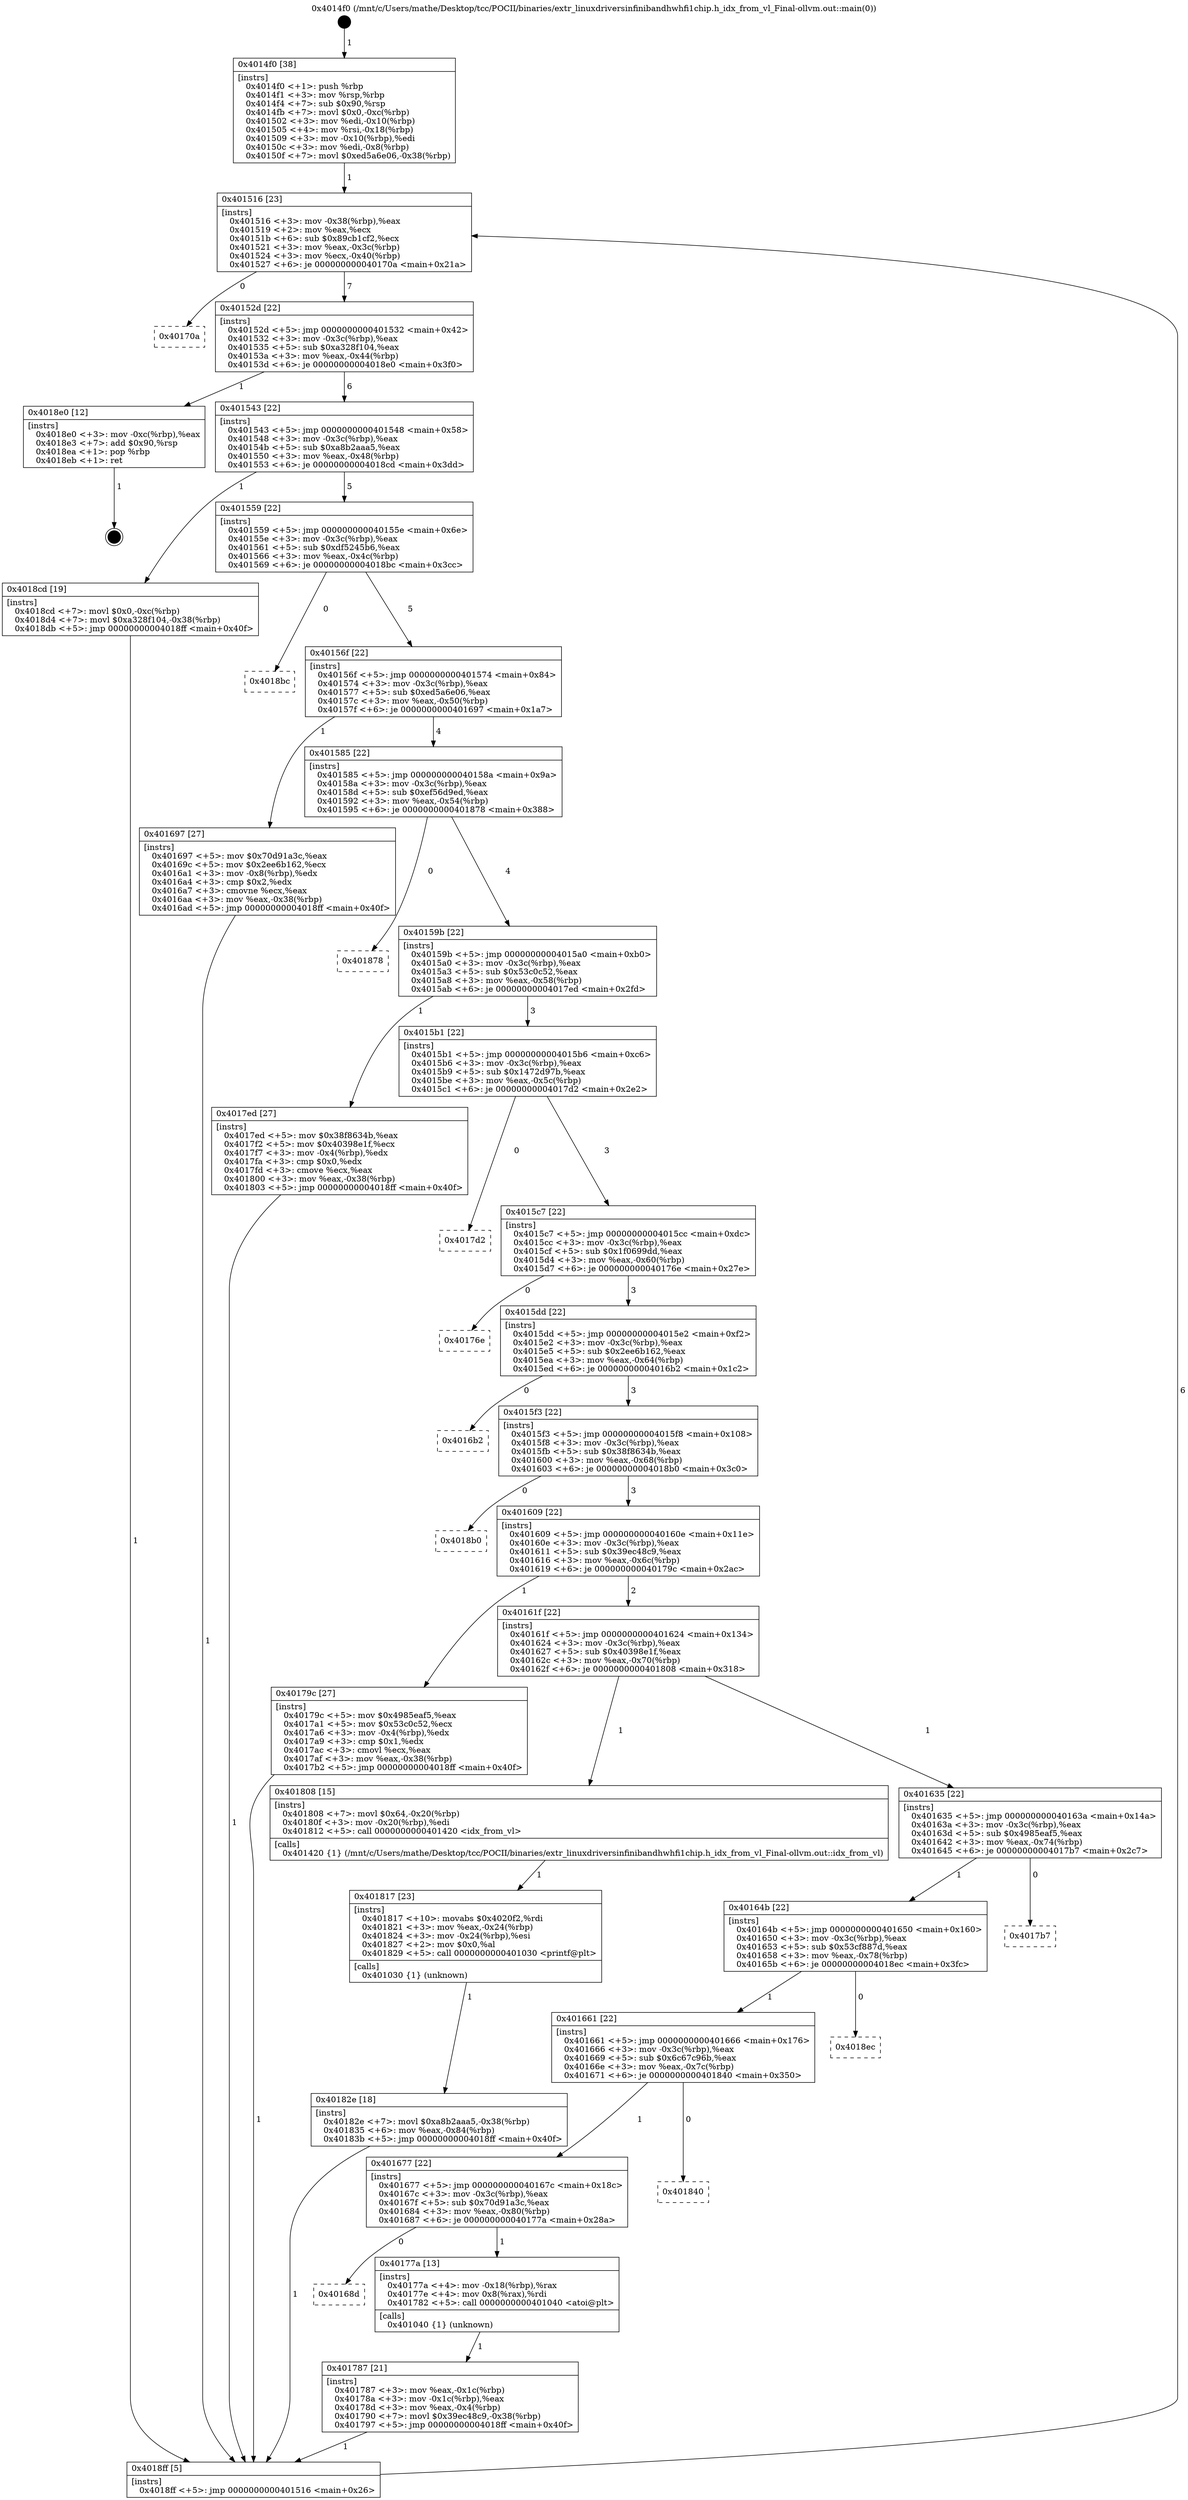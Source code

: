 digraph "0x4014f0" {
  label = "0x4014f0 (/mnt/c/Users/mathe/Desktop/tcc/POCII/binaries/extr_linuxdriversinfinibandhwhfi1chip.h_idx_from_vl_Final-ollvm.out::main(0))"
  labelloc = "t"
  node[shape=record]

  Entry [label="",width=0.3,height=0.3,shape=circle,fillcolor=black,style=filled]
  "0x401516" [label="{
     0x401516 [23]\l
     | [instrs]\l
     &nbsp;&nbsp;0x401516 \<+3\>: mov -0x38(%rbp),%eax\l
     &nbsp;&nbsp;0x401519 \<+2\>: mov %eax,%ecx\l
     &nbsp;&nbsp;0x40151b \<+6\>: sub $0x89cb1cf2,%ecx\l
     &nbsp;&nbsp;0x401521 \<+3\>: mov %eax,-0x3c(%rbp)\l
     &nbsp;&nbsp;0x401524 \<+3\>: mov %ecx,-0x40(%rbp)\l
     &nbsp;&nbsp;0x401527 \<+6\>: je 000000000040170a \<main+0x21a\>\l
  }"]
  "0x40170a" [label="{
     0x40170a\l
  }", style=dashed]
  "0x40152d" [label="{
     0x40152d [22]\l
     | [instrs]\l
     &nbsp;&nbsp;0x40152d \<+5\>: jmp 0000000000401532 \<main+0x42\>\l
     &nbsp;&nbsp;0x401532 \<+3\>: mov -0x3c(%rbp),%eax\l
     &nbsp;&nbsp;0x401535 \<+5\>: sub $0xa328f104,%eax\l
     &nbsp;&nbsp;0x40153a \<+3\>: mov %eax,-0x44(%rbp)\l
     &nbsp;&nbsp;0x40153d \<+6\>: je 00000000004018e0 \<main+0x3f0\>\l
  }"]
  Exit [label="",width=0.3,height=0.3,shape=circle,fillcolor=black,style=filled,peripheries=2]
  "0x4018e0" [label="{
     0x4018e0 [12]\l
     | [instrs]\l
     &nbsp;&nbsp;0x4018e0 \<+3\>: mov -0xc(%rbp),%eax\l
     &nbsp;&nbsp;0x4018e3 \<+7\>: add $0x90,%rsp\l
     &nbsp;&nbsp;0x4018ea \<+1\>: pop %rbp\l
     &nbsp;&nbsp;0x4018eb \<+1\>: ret\l
  }"]
  "0x401543" [label="{
     0x401543 [22]\l
     | [instrs]\l
     &nbsp;&nbsp;0x401543 \<+5\>: jmp 0000000000401548 \<main+0x58\>\l
     &nbsp;&nbsp;0x401548 \<+3\>: mov -0x3c(%rbp),%eax\l
     &nbsp;&nbsp;0x40154b \<+5\>: sub $0xa8b2aaa5,%eax\l
     &nbsp;&nbsp;0x401550 \<+3\>: mov %eax,-0x48(%rbp)\l
     &nbsp;&nbsp;0x401553 \<+6\>: je 00000000004018cd \<main+0x3dd\>\l
  }"]
  "0x40182e" [label="{
     0x40182e [18]\l
     | [instrs]\l
     &nbsp;&nbsp;0x40182e \<+7\>: movl $0xa8b2aaa5,-0x38(%rbp)\l
     &nbsp;&nbsp;0x401835 \<+6\>: mov %eax,-0x84(%rbp)\l
     &nbsp;&nbsp;0x40183b \<+5\>: jmp 00000000004018ff \<main+0x40f\>\l
  }"]
  "0x4018cd" [label="{
     0x4018cd [19]\l
     | [instrs]\l
     &nbsp;&nbsp;0x4018cd \<+7\>: movl $0x0,-0xc(%rbp)\l
     &nbsp;&nbsp;0x4018d4 \<+7\>: movl $0xa328f104,-0x38(%rbp)\l
     &nbsp;&nbsp;0x4018db \<+5\>: jmp 00000000004018ff \<main+0x40f\>\l
  }"]
  "0x401559" [label="{
     0x401559 [22]\l
     | [instrs]\l
     &nbsp;&nbsp;0x401559 \<+5\>: jmp 000000000040155e \<main+0x6e\>\l
     &nbsp;&nbsp;0x40155e \<+3\>: mov -0x3c(%rbp),%eax\l
     &nbsp;&nbsp;0x401561 \<+5\>: sub $0xdf5245b6,%eax\l
     &nbsp;&nbsp;0x401566 \<+3\>: mov %eax,-0x4c(%rbp)\l
     &nbsp;&nbsp;0x401569 \<+6\>: je 00000000004018bc \<main+0x3cc\>\l
  }"]
  "0x401817" [label="{
     0x401817 [23]\l
     | [instrs]\l
     &nbsp;&nbsp;0x401817 \<+10\>: movabs $0x4020f2,%rdi\l
     &nbsp;&nbsp;0x401821 \<+3\>: mov %eax,-0x24(%rbp)\l
     &nbsp;&nbsp;0x401824 \<+3\>: mov -0x24(%rbp),%esi\l
     &nbsp;&nbsp;0x401827 \<+2\>: mov $0x0,%al\l
     &nbsp;&nbsp;0x401829 \<+5\>: call 0000000000401030 \<printf@plt\>\l
     | [calls]\l
     &nbsp;&nbsp;0x401030 \{1\} (unknown)\l
  }"]
  "0x4018bc" [label="{
     0x4018bc\l
  }", style=dashed]
  "0x40156f" [label="{
     0x40156f [22]\l
     | [instrs]\l
     &nbsp;&nbsp;0x40156f \<+5\>: jmp 0000000000401574 \<main+0x84\>\l
     &nbsp;&nbsp;0x401574 \<+3\>: mov -0x3c(%rbp),%eax\l
     &nbsp;&nbsp;0x401577 \<+5\>: sub $0xed5a6e06,%eax\l
     &nbsp;&nbsp;0x40157c \<+3\>: mov %eax,-0x50(%rbp)\l
     &nbsp;&nbsp;0x40157f \<+6\>: je 0000000000401697 \<main+0x1a7\>\l
  }"]
  "0x401787" [label="{
     0x401787 [21]\l
     | [instrs]\l
     &nbsp;&nbsp;0x401787 \<+3\>: mov %eax,-0x1c(%rbp)\l
     &nbsp;&nbsp;0x40178a \<+3\>: mov -0x1c(%rbp),%eax\l
     &nbsp;&nbsp;0x40178d \<+3\>: mov %eax,-0x4(%rbp)\l
     &nbsp;&nbsp;0x401790 \<+7\>: movl $0x39ec48c9,-0x38(%rbp)\l
     &nbsp;&nbsp;0x401797 \<+5\>: jmp 00000000004018ff \<main+0x40f\>\l
  }"]
  "0x401697" [label="{
     0x401697 [27]\l
     | [instrs]\l
     &nbsp;&nbsp;0x401697 \<+5\>: mov $0x70d91a3c,%eax\l
     &nbsp;&nbsp;0x40169c \<+5\>: mov $0x2ee6b162,%ecx\l
     &nbsp;&nbsp;0x4016a1 \<+3\>: mov -0x8(%rbp),%edx\l
     &nbsp;&nbsp;0x4016a4 \<+3\>: cmp $0x2,%edx\l
     &nbsp;&nbsp;0x4016a7 \<+3\>: cmovne %ecx,%eax\l
     &nbsp;&nbsp;0x4016aa \<+3\>: mov %eax,-0x38(%rbp)\l
     &nbsp;&nbsp;0x4016ad \<+5\>: jmp 00000000004018ff \<main+0x40f\>\l
  }"]
  "0x401585" [label="{
     0x401585 [22]\l
     | [instrs]\l
     &nbsp;&nbsp;0x401585 \<+5\>: jmp 000000000040158a \<main+0x9a\>\l
     &nbsp;&nbsp;0x40158a \<+3\>: mov -0x3c(%rbp),%eax\l
     &nbsp;&nbsp;0x40158d \<+5\>: sub $0xef56d9ed,%eax\l
     &nbsp;&nbsp;0x401592 \<+3\>: mov %eax,-0x54(%rbp)\l
     &nbsp;&nbsp;0x401595 \<+6\>: je 0000000000401878 \<main+0x388\>\l
  }"]
  "0x4018ff" [label="{
     0x4018ff [5]\l
     | [instrs]\l
     &nbsp;&nbsp;0x4018ff \<+5\>: jmp 0000000000401516 \<main+0x26\>\l
  }"]
  "0x4014f0" [label="{
     0x4014f0 [38]\l
     | [instrs]\l
     &nbsp;&nbsp;0x4014f0 \<+1\>: push %rbp\l
     &nbsp;&nbsp;0x4014f1 \<+3\>: mov %rsp,%rbp\l
     &nbsp;&nbsp;0x4014f4 \<+7\>: sub $0x90,%rsp\l
     &nbsp;&nbsp;0x4014fb \<+7\>: movl $0x0,-0xc(%rbp)\l
     &nbsp;&nbsp;0x401502 \<+3\>: mov %edi,-0x10(%rbp)\l
     &nbsp;&nbsp;0x401505 \<+4\>: mov %rsi,-0x18(%rbp)\l
     &nbsp;&nbsp;0x401509 \<+3\>: mov -0x10(%rbp),%edi\l
     &nbsp;&nbsp;0x40150c \<+3\>: mov %edi,-0x8(%rbp)\l
     &nbsp;&nbsp;0x40150f \<+7\>: movl $0xed5a6e06,-0x38(%rbp)\l
  }"]
  "0x40168d" [label="{
     0x40168d\l
  }", style=dashed]
  "0x401878" [label="{
     0x401878\l
  }", style=dashed]
  "0x40159b" [label="{
     0x40159b [22]\l
     | [instrs]\l
     &nbsp;&nbsp;0x40159b \<+5\>: jmp 00000000004015a0 \<main+0xb0\>\l
     &nbsp;&nbsp;0x4015a0 \<+3\>: mov -0x3c(%rbp),%eax\l
     &nbsp;&nbsp;0x4015a3 \<+5\>: sub $0x53c0c52,%eax\l
     &nbsp;&nbsp;0x4015a8 \<+3\>: mov %eax,-0x58(%rbp)\l
     &nbsp;&nbsp;0x4015ab \<+6\>: je 00000000004017ed \<main+0x2fd\>\l
  }"]
  "0x40177a" [label="{
     0x40177a [13]\l
     | [instrs]\l
     &nbsp;&nbsp;0x40177a \<+4\>: mov -0x18(%rbp),%rax\l
     &nbsp;&nbsp;0x40177e \<+4\>: mov 0x8(%rax),%rdi\l
     &nbsp;&nbsp;0x401782 \<+5\>: call 0000000000401040 \<atoi@plt\>\l
     | [calls]\l
     &nbsp;&nbsp;0x401040 \{1\} (unknown)\l
  }"]
  "0x4017ed" [label="{
     0x4017ed [27]\l
     | [instrs]\l
     &nbsp;&nbsp;0x4017ed \<+5\>: mov $0x38f8634b,%eax\l
     &nbsp;&nbsp;0x4017f2 \<+5\>: mov $0x40398e1f,%ecx\l
     &nbsp;&nbsp;0x4017f7 \<+3\>: mov -0x4(%rbp),%edx\l
     &nbsp;&nbsp;0x4017fa \<+3\>: cmp $0x0,%edx\l
     &nbsp;&nbsp;0x4017fd \<+3\>: cmove %ecx,%eax\l
     &nbsp;&nbsp;0x401800 \<+3\>: mov %eax,-0x38(%rbp)\l
     &nbsp;&nbsp;0x401803 \<+5\>: jmp 00000000004018ff \<main+0x40f\>\l
  }"]
  "0x4015b1" [label="{
     0x4015b1 [22]\l
     | [instrs]\l
     &nbsp;&nbsp;0x4015b1 \<+5\>: jmp 00000000004015b6 \<main+0xc6\>\l
     &nbsp;&nbsp;0x4015b6 \<+3\>: mov -0x3c(%rbp),%eax\l
     &nbsp;&nbsp;0x4015b9 \<+5\>: sub $0x1472d97b,%eax\l
     &nbsp;&nbsp;0x4015be \<+3\>: mov %eax,-0x5c(%rbp)\l
     &nbsp;&nbsp;0x4015c1 \<+6\>: je 00000000004017d2 \<main+0x2e2\>\l
  }"]
  "0x401677" [label="{
     0x401677 [22]\l
     | [instrs]\l
     &nbsp;&nbsp;0x401677 \<+5\>: jmp 000000000040167c \<main+0x18c\>\l
     &nbsp;&nbsp;0x40167c \<+3\>: mov -0x3c(%rbp),%eax\l
     &nbsp;&nbsp;0x40167f \<+5\>: sub $0x70d91a3c,%eax\l
     &nbsp;&nbsp;0x401684 \<+3\>: mov %eax,-0x80(%rbp)\l
     &nbsp;&nbsp;0x401687 \<+6\>: je 000000000040177a \<main+0x28a\>\l
  }"]
  "0x4017d2" [label="{
     0x4017d2\l
  }", style=dashed]
  "0x4015c7" [label="{
     0x4015c7 [22]\l
     | [instrs]\l
     &nbsp;&nbsp;0x4015c7 \<+5\>: jmp 00000000004015cc \<main+0xdc\>\l
     &nbsp;&nbsp;0x4015cc \<+3\>: mov -0x3c(%rbp),%eax\l
     &nbsp;&nbsp;0x4015cf \<+5\>: sub $0x1f0699dd,%eax\l
     &nbsp;&nbsp;0x4015d4 \<+3\>: mov %eax,-0x60(%rbp)\l
     &nbsp;&nbsp;0x4015d7 \<+6\>: je 000000000040176e \<main+0x27e\>\l
  }"]
  "0x401840" [label="{
     0x401840\l
  }", style=dashed]
  "0x40176e" [label="{
     0x40176e\l
  }", style=dashed]
  "0x4015dd" [label="{
     0x4015dd [22]\l
     | [instrs]\l
     &nbsp;&nbsp;0x4015dd \<+5\>: jmp 00000000004015e2 \<main+0xf2\>\l
     &nbsp;&nbsp;0x4015e2 \<+3\>: mov -0x3c(%rbp),%eax\l
     &nbsp;&nbsp;0x4015e5 \<+5\>: sub $0x2ee6b162,%eax\l
     &nbsp;&nbsp;0x4015ea \<+3\>: mov %eax,-0x64(%rbp)\l
     &nbsp;&nbsp;0x4015ed \<+6\>: je 00000000004016b2 \<main+0x1c2\>\l
  }"]
  "0x401661" [label="{
     0x401661 [22]\l
     | [instrs]\l
     &nbsp;&nbsp;0x401661 \<+5\>: jmp 0000000000401666 \<main+0x176\>\l
     &nbsp;&nbsp;0x401666 \<+3\>: mov -0x3c(%rbp),%eax\l
     &nbsp;&nbsp;0x401669 \<+5\>: sub $0x6c67c96b,%eax\l
     &nbsp;&nbsp;0x40166e \<+3\>: mov %eax,-0x7c(%rbp)\l
     &nbsp;&nbsp;0x401671 \<+6\>: je 0000000000401840 \<main+0x350\>\l
  }"]
  "0x4016b2" [label="{
     0x4016b2\l
  }", style=dashed]
  "0x4015f3" [label="{
     0x4015f3 [22]\l
     | [instrs]\l
     &nbsp;&nbsp;0x4015f3 \<+5\>: jmp 00000000004015f8 \<main+0x108\>\l
     &nbsp;&nbsp;0x4015f8 \<+3\>: mov -0x3c(%rbp),%eax\l
     &nbsp;&nbsp;0x4015fb \<+5\>: sub $0x38f8634b,%eax\l
     &nbsp;&nbsp;0x401600 \<+3\>: mov %eax,-0x68(%rbp)\l
     &nbsp;&nbsp;0x401603 \<+6\>: je 00000000004018b0 \<main+0x3c0\>\l
  }"]
  "0x4018ec" [label="{
     0x4018ec\l
  }", style=dashed]
  "0x4018b0" [label="{
     0x4018b0\l
  }", style=dashed]
  "0x401609" [label="{
     0x401609 [22]\l
     | [instrs]\l
     &nbsp;&nbsp;0x401609 \<+5\>: jmp 000000000040160e \<main+0x11e\>\l
     &nbsp;&nbsp;0x40160e \<+3\>: mov -0x3c(%rbp),%eax\l
     &nbsp;&nbsp;0x401611 \<+5\>: sub $0x39ec48c9,%eax\l
     &nbsp;&nbsp;0x401616 \<+3\>: mov %eax,-0x6c(%rbp)\l
     &nbsp;&nbsp;0x401619 \<+6\>: je 000000000040179c \<main+0x2ac\>\l
  }"]
  "0x40164b" [label="{
     0x40164b [22]\l
     | [instrs]\l
     &nbsp;&nbsp;0x40164b \<+5\>: jmp 0000000000401650 \<main+0x160\>\l
     &nbsp;&nbsp;0x401650 \<+3\>: mov -0x3c(%rbp),%eax\l
     &nbsp;&nbsp;0x401653 \<+5\>: sub $0x53cf887d,%eax\l
     &nbsp;&nbsp;0x401658 \<+3\>: mov %eax,-0x78(%rbp)\l
     &nbsp;&nbsp;0x40165b \<+6\>: je 00000000004018ec \<main+0x3fc\>\l
  }"]
  "0x40179c" [label="{
     0x40179c [27]\l
     | [instrs]\l
     &nbsp;&nbsp;0x40179c \<+5\>: mov $0x4985eaf5,%eax\l
     &nbsp;&nbsp;0x4017a1 \<+5\>: mov $0x53c0c52,%ecx\l
     &nbsp;&nbsp;0x4017a6 \<+3\>: mov -0x4(%rbp),%edx\l
     &nbsp;&nbsp;0x4017a9 \<+3\>: cmp $0x1,%edx\l
     &nbsp;&nbsp;0x4017ac \<+3\>: cmovl %ecx,%eax\l
     &nbsp;&nbsp;0x4017af \<+3\>: mov %eax,-0x38(%rbp)\l
     &nbsp;&nbsp;0x4017b2 \<+5\>: jmp 00000000004018ff \<main+0x40f\>\l
  }"]
  "0x40161f" [label="{
     0x40161f [22]\l
     | [instrs]\l
     &nbsp;&nbsp;0x40161f \<+5\>: jmp 0000000000401624 \<main+0x134\>\l
     &nbsp;&nbsp;0x401624 \<+3\>: mov -0x3c(%rbp),%eax\l
     &nbsp;&nbsp;0x401627 \<+5\>: sub $0x40398e1f,%eax\l
     &nbsp;&nbsp;0x40162c \<+3\>: mov %eax,-0x70(%rbp)\l
     &nbsp;&nbsp;0x40162f \<+6\>: je 0000000000401808 \<main+0x318\>\l
  }"]
  "0x4017b7" [label="{
     0x4017b7\l
  }", style=dashed]
  "0x401808" [label="{
     0x401808 [15]\l
     | [instrs]\l
     &nbsp;&nbsp;0x401808 \<+7\>: movl $0x64,-0x20(%rbp)\l
     &nbsp;&nbsp;0x40180f \<+3\>: mov -0x20(%rbp),%edi\l
     &nbsp;&nbsp;0x401812 \<+5\>: call 0000000000401420 \<idx_from_vl\>\l
     | [calls]\l
     &nbsp;&nbsp;0x401420 \{1\} (/mnt/c/Users/mathe/Desktop/tcc/POCII/binaries/extr_linuxdriversinfinibandhwhfi1chip.h_idx_from_vl_Final-ollvm.out::idx_from_vl)\l
  }"]
  "0x401635" [label="{
     0x401635 [22]\l
     | [instrs]\l
     &nbsp;&nbsp;0x401635 \<+5\>: jmp 000000000040163a \<main+0x14a\>\l
     &nbsp;&nbsp;0x40163a \<+3\>: mov -0x3c(%rbp),%eax\l
     &nbsp;&nbsp;0x40163d \<+5\>: sub $0x4985eaf5,%eax\l
     &nbsp;&nbsp;0x401642 \<+3\>: mov %eax,-0x74(%rbp)\l
     &nbsp;&nbsp;0x401645 \<+6\>: je 00000000004017b7 \<main+0x2c7\>\l
  }"]
  Entry -> "0x4014f0" [label=" 1"]
  "0x401516" -> "0x40170a" [label=" 0"]
  "0x401516" -> "0x40152d" [label=" 7"]
  "0x4018e0" -> Exit [label=" 1"]
  "0x40152d" -> "0x4018e0" [label=" 1"]
  "0x40152d" -> "0x401543" [label=" 6"]
  "0x4018cd" -> "0x4018ff" [label=" 1"]
  "0x401543" -> "0x4018cd" [label=" 1"]
  "0x401543" -> "0x401559" [label=" 5"]
  "0x40182e" -> "0x4018ff" [label=" 1"]
  "0x401559" -> "0x4018bc" [label=" 0"]
  "0x401559" -> "0x40156f" [label=" 5"]
  "0x401817" -> "0x40182e" [label=" 1"]
  "0x40156f" -> "0x401697" [label=" 1"]
  "0x40156f" -> "0x401585" [label=" 4"]
  "0x401697" -> "0x4018ff" [label=" 1"]
  "0x4014f0" -> "0x401516" [label=" 1"]
  "0x4018ff" -> "0x401516" [label=" 6"]
  "0x401808" -> "0x401817" [label=" 1"]
  "0x401585" -> "0x401878" [label=" 0"]
  "0x401585" -> "0x40159b" [label=" 4"]
  "0x4017ed" -> "0x4018ff" [label=" 1"]
  "0x40159b" -> "0x4017ed" [label=" 1"]
  "0x40159b" -> "0x4015b1" [label=" 3"]
  "0x40179c" -> "0x4018ff" [label=" 1"]
  "0x4015b1" -> "0x4017d2" [label=" 0"]
  "0x4015b1" -> "0x4015c7" [label=" 3"]
  "0x40177a" -> "0x401787" [label=" 1"]
  "0x4015c7" -> "0x40176e" [label=" 0"]
  "0x4015c7" -> "0x4015dd" [label=" 3"]
  "0x401677" -> "0x40168d" [label=" 0"]
  "0x4015dd" -> "0x4016b2" [label=" 0"]
  "0x4015dd" -> "0x4015f3" [label=" 3"]
  "0x401787" -> "0x4018ff" [label=" 1"]
  "0x4015f3" -> "0x4018b0" [label=" 0"]
  "0x4015f3" -> "0x401609" [label=" 3"]
  "0x401661" -> "0x401677" [label=" 1"]
  "0x401609" -> "0x40179c" [label=" 1"]
  "0x401609" -> "0x40161f" [label=" 2"]
  "0x401677" -> "0x40177a" [label=" 1"]
  "0x40161f" -> "0x401808" [label=" 1"]
  "0x40161f" -> "0x401635" [label=" 1"]
  "0x40164b" -> "0x401661" [label=" 1"]
  "0x401635" -> "0x4017b7" [label=" 0"]
  "0x401635" -> "0x40164b" [label=" 1"]
  "0x401661" -> "0x401840" [label=" 0"]
  "0x40164b" -> "0x4018ec" [label=" 0"]
}
